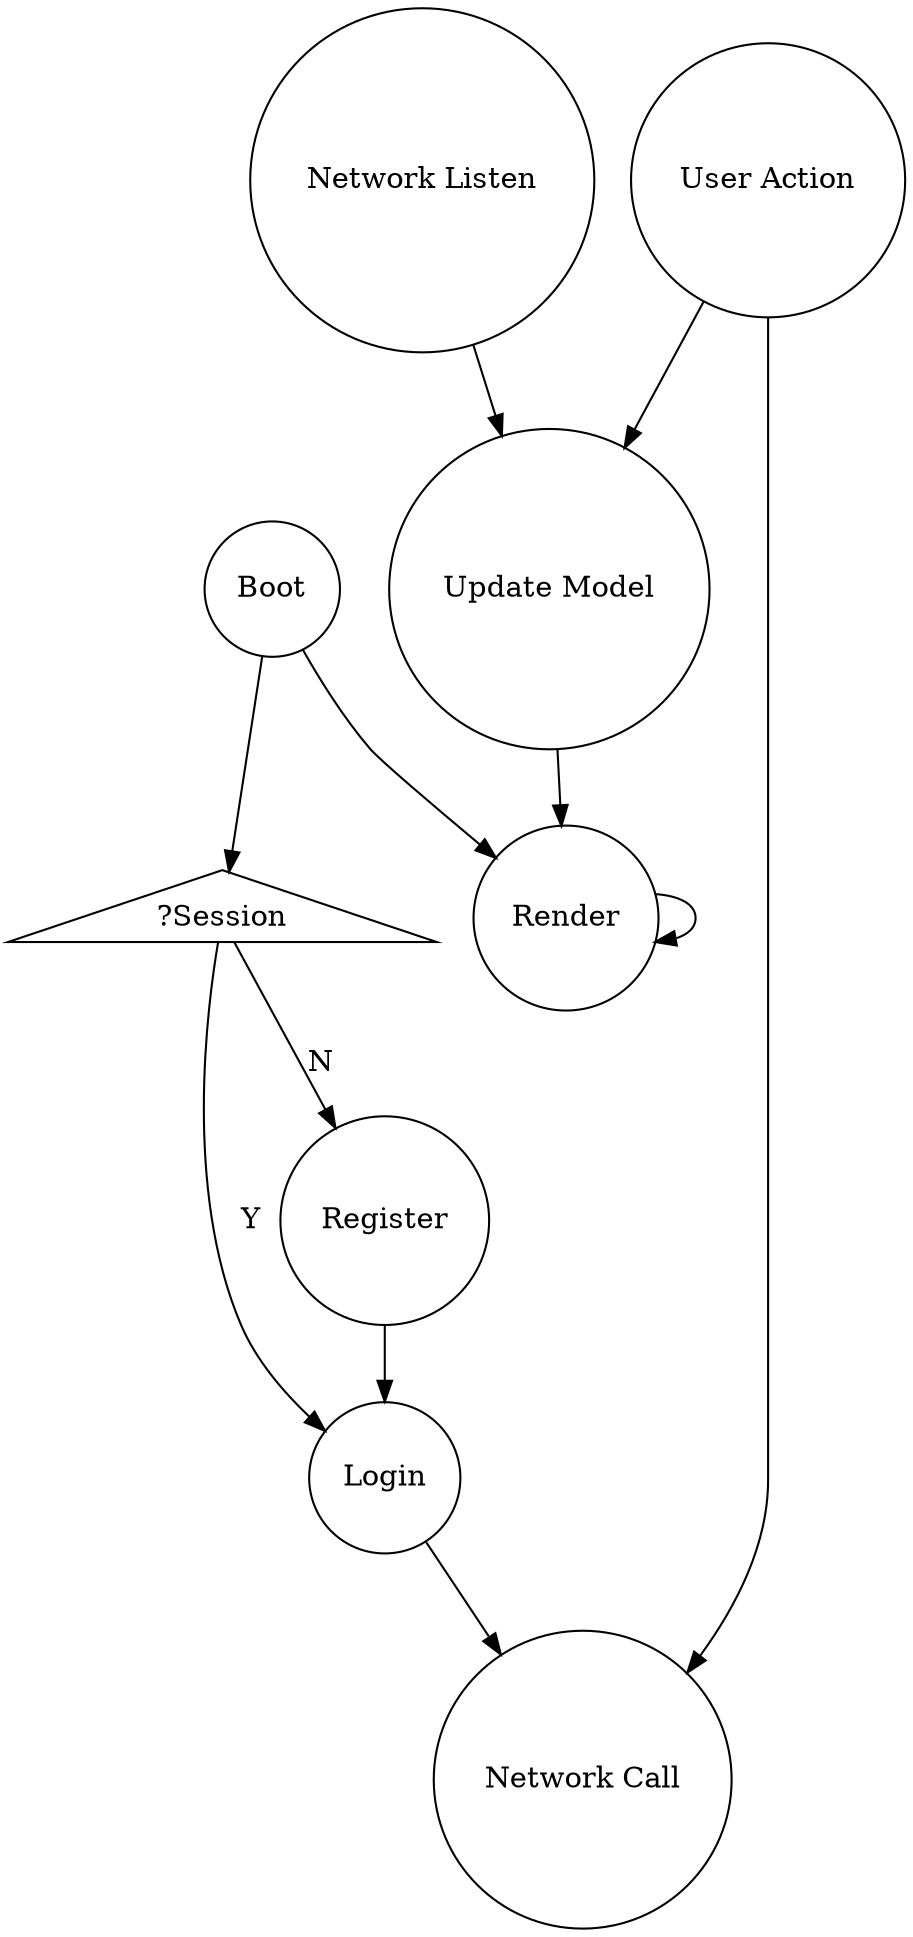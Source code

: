 digraph client_app {
    node[shape=circle]
    boot[label="Boot"]
    render[label="Render"]
    login[label="Login"]
    register[label="Register"]
    listen[label="Network Listen"]
    call[label="Network Call"]
    update[label="Update Model"]
    action[label="User Action"]
    exists_session[label="?Session" shape=triangle]

    boot -> exists_session
    exists_session -> login [label="Y"]
    exists_session -> register [label="N"]
    register -> login
    login -> call
    listen -> update
    render -> render
    boot -> render
    action -> update
    action -> call
    update -> render
}
